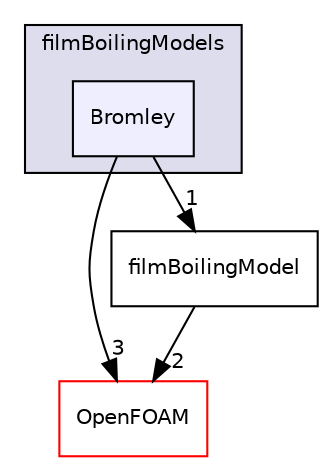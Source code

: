 digraph "src/phaseSystemModels/reactingEulerFoam/derivedFvPatchFields/wallBoilingSubModels/filmBoilingModels/Bromley" {
  bgcolor=transparent;
  compound=true
  node [ fontsize="10", fontname="Helvetica"];
  edge [ labelfontsize="10", labelfontname="Helvetica"];
  subgraph clusterdir_dab1395d61b1df82a41dc6e630f93b65 {
    graph [ bgcolor="#ddddee", pencolor="black", label="filmBoilingModels" fontname="Helvetica", fontsize="10", URL="dir_dab1395d61b1df82a41dc6e630f93b65.html"]
  dir_19e0f9869030496574974286873d2ddf [shape=box, label="Bromley", style="filled", fillcolor="#eeeeff", pencolor="black", URL="dir_19e0f9869030496574974286873d2ddf.html"];
  }
  dir_c5473ff19b20e6ec4dfe5c310b3778a8 [shape=box label="OpenFOAM" color="red" URL="dir_c5473ff19b20e6ec4dfe5c310b3778a8.html"];
  dir_580dc37ab803776ede9b654cf03a7973 [shape=box label="filmBoilingModel" URL="dir_580dc37ab803776ede9b654cf03a7973.html"];
  dir_19e0f9869030496574974286873d2ddf->dir_c5473ff19b20e6ec4dfe5c310b3778a8 [headlabel="3", labeldistance=1.5 headhref="dir_003021_002151.html"];
  dir_19e0f9869030496574974286873d2ddf->dir_580dc37ab803776ede9b654cf03a7973 [headlabel="1", labeldistance=1.5 headhref="dir_003021_003022.html"];
  dir_580dc37ab803776ede9b654cf03a7973->dir_c5473ff19b20e6ec4dfe5c310b3778a8 [headlabel="2", labeldistance=1.5 headhref="dir_003022_002151.html"];
}
